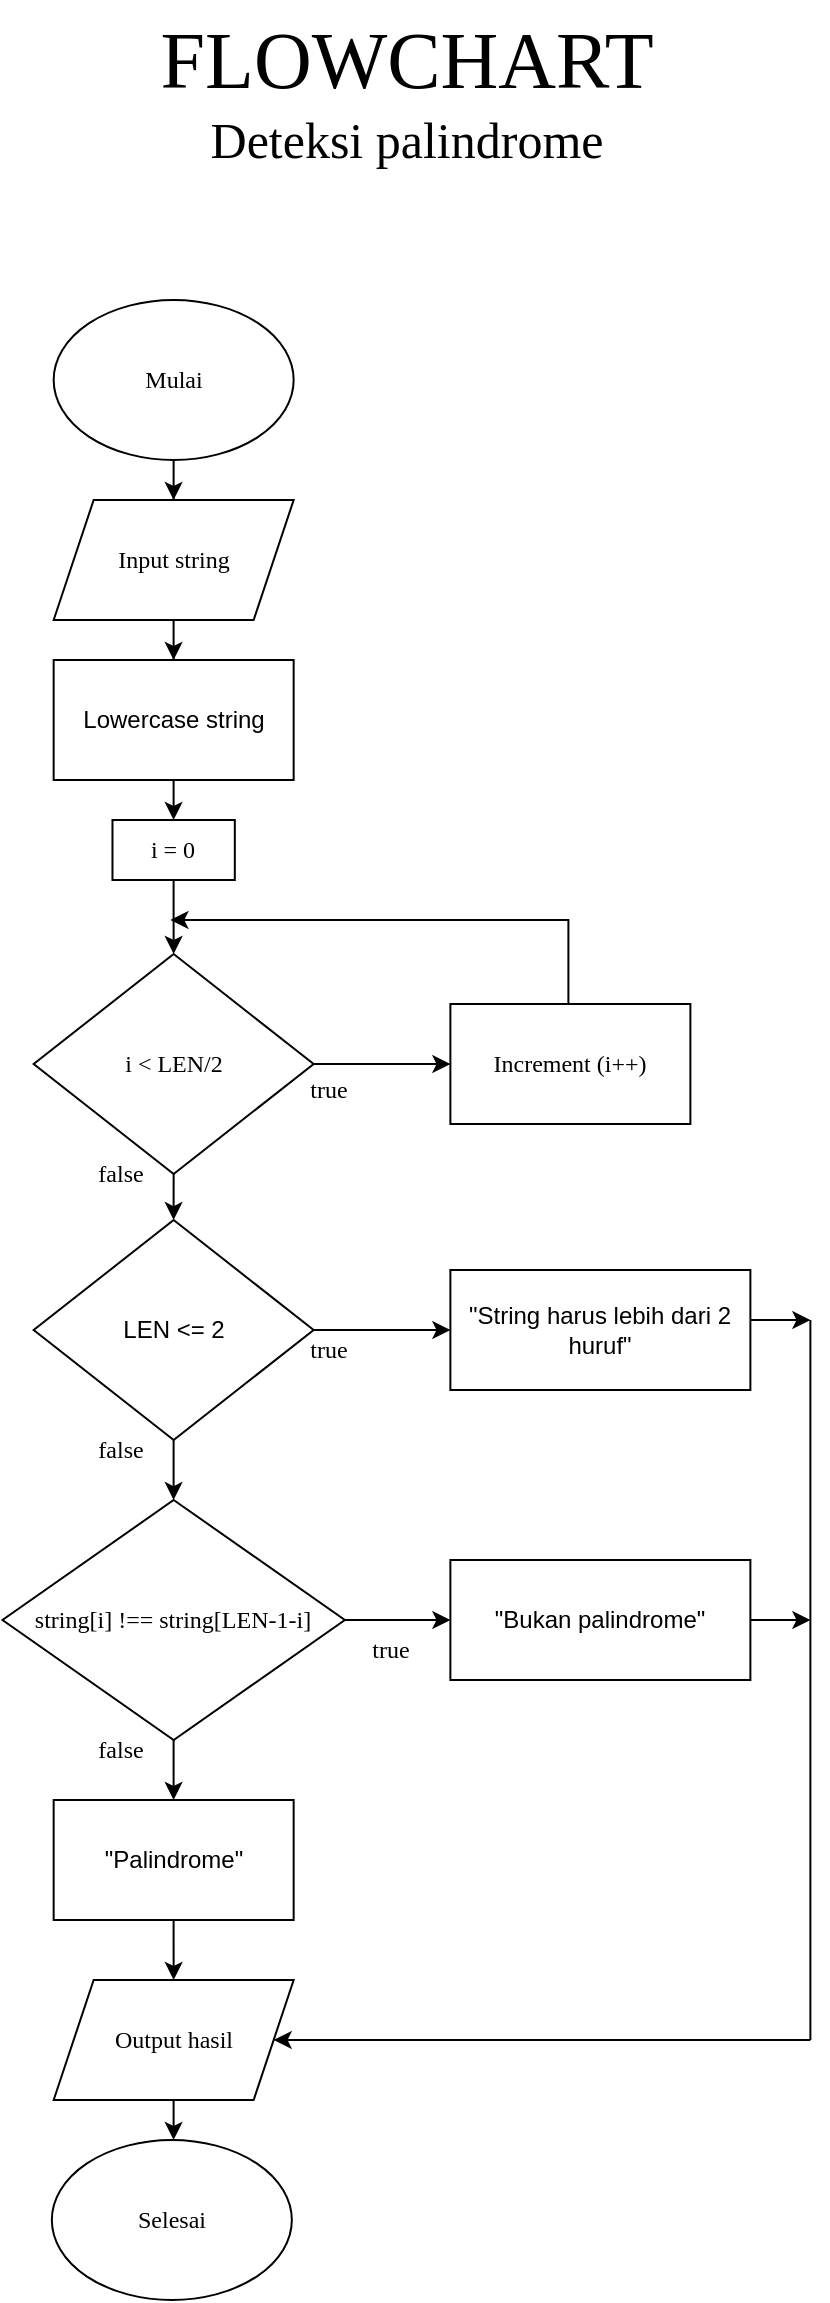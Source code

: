<mxfile version="20.6.2" type="device"><diagram id="27kKgLT458Aj_fguDD-3" name="Page-1"><mxGraphModel dx="703" dy="314" grid="1" gridSize="10" guides="1" tooltips="1" connect="1" arrows="1" fold="1" page="1" pageScale="1" pageWidth="1169" pageHeight="1654" math="0" shadow="0"><root><mxCell id="0"/><mxCell id="1" parent="0"/><mxCell id="Sd2OHUDZF2m6oadL8lc6-11" value="" style="edgeStyle=orthogonalEdgeStyle;rounded=0;orthogonalLoop=1;jettySize=auto;html=1;fontFamily=Times New Roman;fontStyle=0" parent="1" source="C5o0eOdOrawJ8q1cUC0B-1" target="C5o0eOdOrawJ8q1cUC0B-2" edge="1"><mxGeometry relative="1" as="geometry"/></mxCell><mxCell id="C5o0eOdOrawJ8q1cUC0B-1" value="Mulai" style="ellipse;whiteSpace=wrap;html=1;fontFamily=Times New Roman;fontStyle=0" parent="1" vertex="1"><mxGeometry x="408.83" y="210" width="120" height="80" as="geometry"/></mxCell><mxCell id="E9DGGxQjPujULoLaMTk1-14" value="" style="edgeStyle=orthogonalEdgeStyle;rounded=0;orthogonalLoop=1;jettySize=auto;html=1;" parent="1" source="C5o0eOdOrawJ8q1cUC0B-2" target="QkLejA-CdqQAdTjh6WWG-2" edge="1"><mxGeometry relative="1" as="geometry"/></mxCell><mxCell id="C5o0eOdOrawJ8q1cUC0B-2" value="Input string" style="shape=parallelogram;perimeter=parallelogramPerimeter;whiteSpace=wrap;html=1;fixedSize=1;fontFamily=Times New Roman;fontStyle=0" parent="1" vertex="1"><mxGeometry x="408.83" y="310" width="120" height="60" as="geometry"/></mxCell><mxCell id="Sd2OHUDZF2m6oadL8lc6-13" value="" style="edgeStyle=orthogonalEdgeStyle;rounded=0;orthogonalLoop=1;jettySize=auto;html=1;fontFamily=Times New Roman;fontStyle=0" parent="1" edge="1"><mxGeometry relative="1" as="geometry"><mxPoint x="560" y="380" as="sourcePoint"/></mxGeometry></mxCell><mxCell id="Sd2OHUDZF2m6oadL8lc6-14" value="" style="edgeStyle=orthogonalEdgeStyle;rounded=0;orthogonalLoop=1;jettySize=auto;html=1;fontFamily=Times New Roman;fontStyle=0" parent="1" edge="1"><mxGeometry relative="1" as="geometry"><mxPoint x="560" y="460" as="sourcePoint"/></mxGeometry></mxCell><mxCell id="Sd2OHUDZF2m6oadL8lc6-15" value="" style="edgeStyle=orthogonalEdgeStyle;rounded=0;orthogonalLoop=1;jettySize=auto;html=1;fontFamily=Times New Roman;fontStyle=0" parent="1" edge="1"><mxGeometry relative="1" as="geometry"><mxPoint x="560" y="540" as="sourcePoint"/></mxGeometry></mxCell><mxCell id="Sd2OHUDZF2m6oadL8lc6-17" value="" style="edgeStyle=orthogonalEdgeStyle;rounded=0;orthogonalLoop=1;jettySize=auto;html=1;fontFamily=Times New Roman;fontStyle=0;entryX=0.5;entryY=0;entryDx=0;entryDy=0;" parent="1" source="Sd2OHUDZF2m6oadL8lc6-4" target="qWQYidAeQ3pIjijUdjNR-2" edge="1"><mxGeometry relative="1" as="geometry"><mxPoint x="462.39" y="630" as="targetPoint"/></mxGeometry></mxCell><mxCell id="Sd2OHUDZF2m6oadL8lc6-4" value="i = 0" style="rounded=0;whiteSpace=wrap;html=1;fontFamily=Times New Roman;fontStyle=0" parent="1" vertex="1"><mxGeometry x="438.24" y="470" width="61.17" height="30" as="geometry"/></mxCell><mxCell id="QkLejA-CdqQAdTjh6WWG-8" value="" style="edgeStyle=orthogonalEdgeStyle;rounded=0;sketch=0;orthogonalLoop=1;jettySize=auto;html=1;entryX=0;entryY=0.5;entryDx=0;entryDy=0;exitX=1;exitY=0.5;exitDx=0;exitDy=0;" parent="1" source="qWQYidAeQ3pIjijUdjNR-2" target="Sd2OHUDZF2m6oadL8lc6-37" edge="1"><mxGeometry relative="1" as="geometry"><mxPoint x="537.19" y="620" as="sourcePoint"/></mxGeometry></mxCell><mxCell id="QkLejA-CdqQAdTjh6WWG-13" value="" style="edgeStyle=orthogonalEdgeStyle;rounded=0;sketch=0;orthogonalLoop=1;jettySize=auto;html=1;exitX=0.5;exitY=1;exitDx=0;exitDy=0;" parent="1" source="qWQYidAeQ3pIjijUdjNR-2" target="QkLejA-CdqQAdTjh6WWG-9" edge="1"><mxGeometry relative="1" as="geometry"><mxPoint x="467.19" y="650" as="sourcePoint"/></mxGeometry></mxCell><mxCell id="E9DGGxQjPujULoLaMTk1-12" value="" style="edgeStyle=orthogonalEdgeStyle;rounded=0;orthogonalLoop=1;jettySize=auto;html=1;" parent="1" source="Sd2OHUDZF2m6oadL8lc6-9" target="Sd2OHUDZF2m6oadL8lc6-10" edge="1"><mxGeometry relative="1" as="geometry"/></mxCell><mxCell id="Sd2OHUDZF2m6oadL8lc6-9" value="Output hasil" style="shape=parallelogram;perimeter=parallelogramPerimeter;whiteSpace=wrap;html=1;fixedSize=1;fontFamily=Times New Roman;fontStyle=0" parent="1" vertex="1"><mxGeometry x="408.83" y="1050" width="120" height="60" as="geometry"/></mxCell><mxCell id="Sd2OHUDZF2m6oadL8lc6-10" value="Selesai" style="ellipse;whiteSpace=wrap;html=1;fontFamily=Times New Roman;fontStyle=0" parent="1" vertex="1"><mxGeometry x="407.92" y="1130" width="120" height="80" as="geometry"/></mxCell><mxCell id="Sd2OHUDZF2m6oadL8lc6-28" value="" style="endArrow=none;html=1;rounded=0;fontFamily=Times New Roman;fontStyle=0;" parent="1" edge="1"><mxGeometry width="50" height="50" relative="1" as="geometry"><mxPoint x="787.19" y="1080" as="sourcePoint"/><mxPoint x="787.19" y="720" as="targetPoint"/></mxGeometry></mxCell><mxCell id="Sd2OHUDZF2m6oadL8lc6-29" value="" style="endArrow=classic;html=1;rounded=0;fontFamily=Times New Roman;fontStyle=0;entryX=1;entryY=0.5;entryDx=0;entryDy=0;" parent="1" target="Sd2OHUDZF2m6oadL8lc6-9" edge="1"><mxGeometry width="50" height="50" relative="1" as="geometry"><mxPoint x="787.19" y="1080" as="sourcePoint"/><mxPoint x="517.19" y="1160" as="targetPoint"/></mxGeometry></mxCell><mxCell id="Sd2OHUDZF2m6oadL8lc6-35" value="false" style="text;html=1;align=center;verticalAlign=middle;resizable=0;points=[];autosize=1;strokeColor=none;fillColor=none;fontFamily=Times New Roman;fontStyle=0" parent="1" vertex="1"><mxGeometry x="417.19" y="632" width="50" height="30" as="geometry"/></mxCell><mxCell id="Sd2OHUDZF2m6oadL8lc6-41" value="" style="edgeStyle=orthogonalEdgeStyle;rounded=0;sketch=0;orthogonalLoop=1;jettySize=auto;html=1;fontFamily=Times New Roman;fontStyle=0" parent="1" source="Sd2OHUDZF2m6oadL8lc6-37" edge="1"><mxGeometry relative="1" as="geometry"><mxPoint x="467.19" y="520" as="targetPoint"/><Array as="points"><mxPoint x="666.19" y="520"/></Array></mxGeometry></mxCell><mxCell id="Sd2OHUDZF2m6oadL8lc6-37" value="Increment (i++)" style="rounded=0;whiteSpace=wrap;html=1;strokeColor=default;fontFamily=Times New Roman;fontStyle=0" parent="1" vertex="1"><mxGeometry x="607.19" y="562" width="120" height="60" as="geometry"/></mxCell><mxCell id="Sd2OHUDZF2m6oadL8lc6-40" value="true" style="text;html=1;align=center;verticalAlign=middle;resizable=0;points=[];autosize=1;strokeColor=none;fillColor=none;fontFamily=Times New Roman;fontStyle=0" parent="1" vertex="1"><mxGeometry x="526.02" y="590" width="40" height="30" as="geometry"/></mxCell><mxCell id="mAhf6Ia5-_SZ2QmutFGf-1" value="FLOWCHART" style="text;html=1;align=center;verticalAlign=middle;resizable=0;points=[];autosize=1;strokeColor=none;fillColor=none;fontSize=40;fontFamily=Times New Roman;" parent="1" vertex="1"><mxGeometry x="450" y="60" width="270" height="60" as="geometry"/></mxCell><mxCell id="mAhf6Ia5-_SZ2QmutFGf-2" value="Deteksi palindrome" style="text;html=1;align=center;verticalAlign=middle;resizable=0;points=[];autosize=1;strokeColor=none;fillColor=none;fontSize=25;fontFamily=Times New Roman;" parent="1" vertex="1"><mxGeometry x="475" y="110" width="220" height="40" as="geometry"/></mxCell><mxCell id="qWQYidAeQ3pIjijUdjNR-5" value="" style="edgeStyle=orthogonalEdgeStyle;rounded=0;orthogonalLoop=1;jettySize=auto;html=1;" parent="1" source="QkLejA-CdqQAdTjh6WWG-2" target="Sd2OHUDZF2m6oadL8lc6-4" edge="1"><mxGeometry relative="1" as="geometry"/></mxCell><mxCell id="QkLejA-CdqQAdTjh6WWG-2" value="Lowercase string" style="rounded=0;whiteSpace=wrap;html=1;" parent="1" vertex="1"><mxGeometry x="408.83" y="390" width="120" height="60" as="geometry"/></mxCell><mxCell id="QkLejA-CdqQAdTjh6WWG-11" value="" style="edgeStyle=orthogonalEdgeStyle;rounded=0;sketch=0;orthogonalLoop=1;jettySize=auto;html=1;" parent="1" source="QkLejA-CdqQAdTjh6WWG-9" target="QkLejA-CdqQAdTjh6WWG-10" edge="1"><mxGeometry relative="1" as="geometry"/></mxCell><mxCell id="E9DGGxQjPujULoLaMTk1-5" value="" style="edgeStyle=orthogonalEdgeStyle;rounded=0;orthogonalLoop=1;jettySize=auto;html=1;" parent="1" source="QkLejA-CdqQAdTjh6WWG-9" target="E9DGGxQjPujULoLaMTk1-3" edge="1"><mxGeometry relative="1" as="geometry"/></mxCell><mxCell id="QkLejA-CdqQAdTjh6WWG-9" value="LEN &amp;lt;= 2" style="rhombus;whiteSpace=wrap;html=1;" parent="1" vertex="1"><mxGeometry x="398.83" y="670" width="140" height="110" as="geometry"/></mxCell><mxCell id="QkLejA-CdqQAdTjh6WWG-10" value="&quot;String harus lebih dari 2 huruf&quot;" style="whiteSpace=wrap;html=1;" parent="1" vertex="1"><mxGeometry x="607.19" y="695" width="150" height="60" as="geometry"/></mxCell><mxCell id="QkLejA-CdqQAdTjh6WWG-12" value="true" style="text;html=1;align=center;verticalAlign=middle;resizable=0;points=[];autosize=1;strokeColor=none;fillColor=none;fontFamily=Times New Roman;fontStyle=0" parent="1" vertex="1"><mxGeometry x="526.02" y="720" width="40" height="30" as="geometry"/></mxCell><mxCell id="QkLejA-CdqQAdTjh6WWG-21" value="false" style="text;html=1;align=center;verticalAlign=middle;resizable=0;points=[];autosize=1;strokeColor=none;fillColor=none;fontFamily=Times New Roman;fontStyle=0" parent="1" vertex="1"><mxGeometry x="417.19" y="770" width="50" height="30" as="geometry"/></mxCell><mxCell id="QkLejA-CdqQAdTjh6WWG-23" value="" style="endArrow=classic;html=1;rounded=0;sketch=0;" parent="1" edge="1"><mxGeometry width="50" height="50" relative="1" as="geometry"><mxPoint x="757.19" y="720" as="sourcePoint"/><mxPoint x="787.19" y="720" as="targetPoint"/></mxGeometry></mxCell><mxCell id="qWQYidAeQ3pIjijUdjNR-2" value="&lt;span style=&quot;font-family: &amp;quot;Times New Roman&amp;quot;;&quot;&gt;i &amp;lt; LEN/2&lt;/span&gt;" style="rhombus;whiteSpace=wrap;html=1;" parent="1" vertex="1"><mxGeometry x="398.83" y="537" width="140" height="110" as="geometry"/></mxCell><mxCell id="E9DGGxQjPujULoLaMTk1-1" value="&quot;Bukan palindrome&quot;" style="whiteSpace=wrap;html=1;" parent="1" vertex="1"><mxGeometry x="607.19" y="840" width="150" height="60" as="geometry"/></mxCell><mxCell id="E9DGGxQjPujULoLaMTk1-11" value="" style="edgeStyle=orthogonalEdgeStyle;rounded=0;orthogonalLoop=1;jettySize=auto;html=1;entryX=0.5;entryY=0;entryDx=0;entryDy=0;" parent="1" source="E9DGGxQjPujULoLaMTk1-2" target="Sd2OHUDZF2m6oadL8lc6-9" edge="1"><mxGeometry relative="1" as="geometry"><mxPoint x="467.19" y="1050" as="targetPoint"/></mxGeometry></mxCell><mxCell id="E9DGGxQjPujULoLaMTk1-2" value="&quot;Palindrome&quot;" style="rounded=0;whiteSpace=wrap;html=1;" parent="1" vertex="1"><mxGeometry x="408.83" y="960" width="120" height="60" as="geometry"/></mxCell><mxCell id="E9DGGxQjPujULoLaMTk1-6" value="" style="edgeStyle=orthogonalEdgeStyle;rounded=0;orthogonalLoop=1;jettySize=auto;html=1;" parent="1" source="E9DGGxQjPujULoLaMTk1-3" target="E9DGGxQjPujULoLaMTk1-2" edge="1"><mxGeometry relative="1" as="geometry"/></mxCell><mxCell id="E9DGGxQjPujULoLaMTk1-8" value="" style="edgeStyle=orthogonalEdgeStyle;rounded=0;orthogonalLoop=1;jettySize=auto;html=1;" parent="1" source="E9DGGxQjPujULoLaMTk1-3" target="E9DGGxQjPujULoLaMTk1-1" edge="1"><mxGeometry relative="1" as="geometry"/></mxCell><mxCell id="E9DGGxQjPujULoLaMTk1-3" value="&lt;span style=&quot;font-family: &amp;quot;Times New Roman&amp;quot;;&quot;&gt;string[i] !== string[LEN-1-i]&lt;/span&gt;" style="rhombus;whiteSpace=wrap;html=1;" parent="1" vertex="1"><mxGeometry x="383.24" y="810" width="171.18" height="120" as="geometry"/></mxCell><mxCell id="E9DGGxQjPujULoLaMTk1-7" value="false" style="text;html=1;align=center;verticalAlign=middle;resizable=0;points=[];autosize=1;strokeColor=none;fillColor=none;fontFamily=Times New Roman;fontStyle=0" parent="1" vertex="1"><mxGeometry x="417.19" y="920" width="50" height="30" as="geometry"/></mxCell><mxCell id="E9DGGxQjPujULoLaMTk1-9" value="true" style="text;html=1;align=center;verticalAlign=middle;resizable=0;points=[];autosize=1;strokeColor=none;fillColor=none;fontFamily=Times New Roman;fontStyle=0" parent="1" vertex="1"><mxGeometry x="557.19" y="870" width="40" height="30" as="geometry"/></mxCell><mxCell id="E9DGGxQjPujULoLaMTk1-10" value="" style="endArrow=classic;html=1;rounded=0;sketch=0;exitX=1;exitY=0.5;exitDx=0;exitDy=0;" parent="1" source="E9DGGxQjPujULoLaMTk1-1" edge="1"><mxGeometry width="50" height="50" relative="1" as="geometry"><mxPoint x="767.19" y="850" as="sourcePoint"/><mxPoint x="787.19" y="870.0" as="targetPoint"/></mxGeometry></mxCell></root></mxGraphModel></diagram></mxfile>